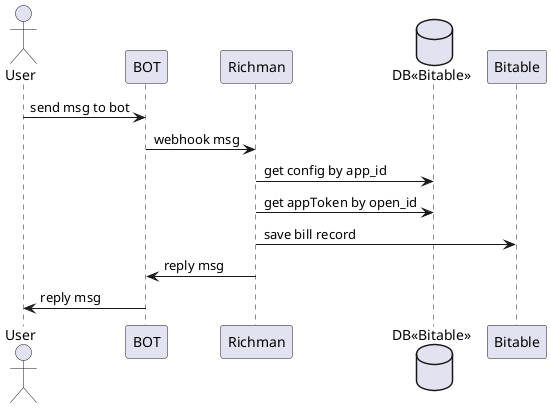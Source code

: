 @startuml

actor User

User -> BOT: send msg to bot
BOT -> Richman: webhook msg
Database "DB<<Bitable>>" as DB
Richman -> DB: get config by app_id
Richman -> DB: get appToken by open_id
Richman -> Bitable: save bill record
Richman -> BOT: reply msg
BOT -> User: reply msg

@enduml
